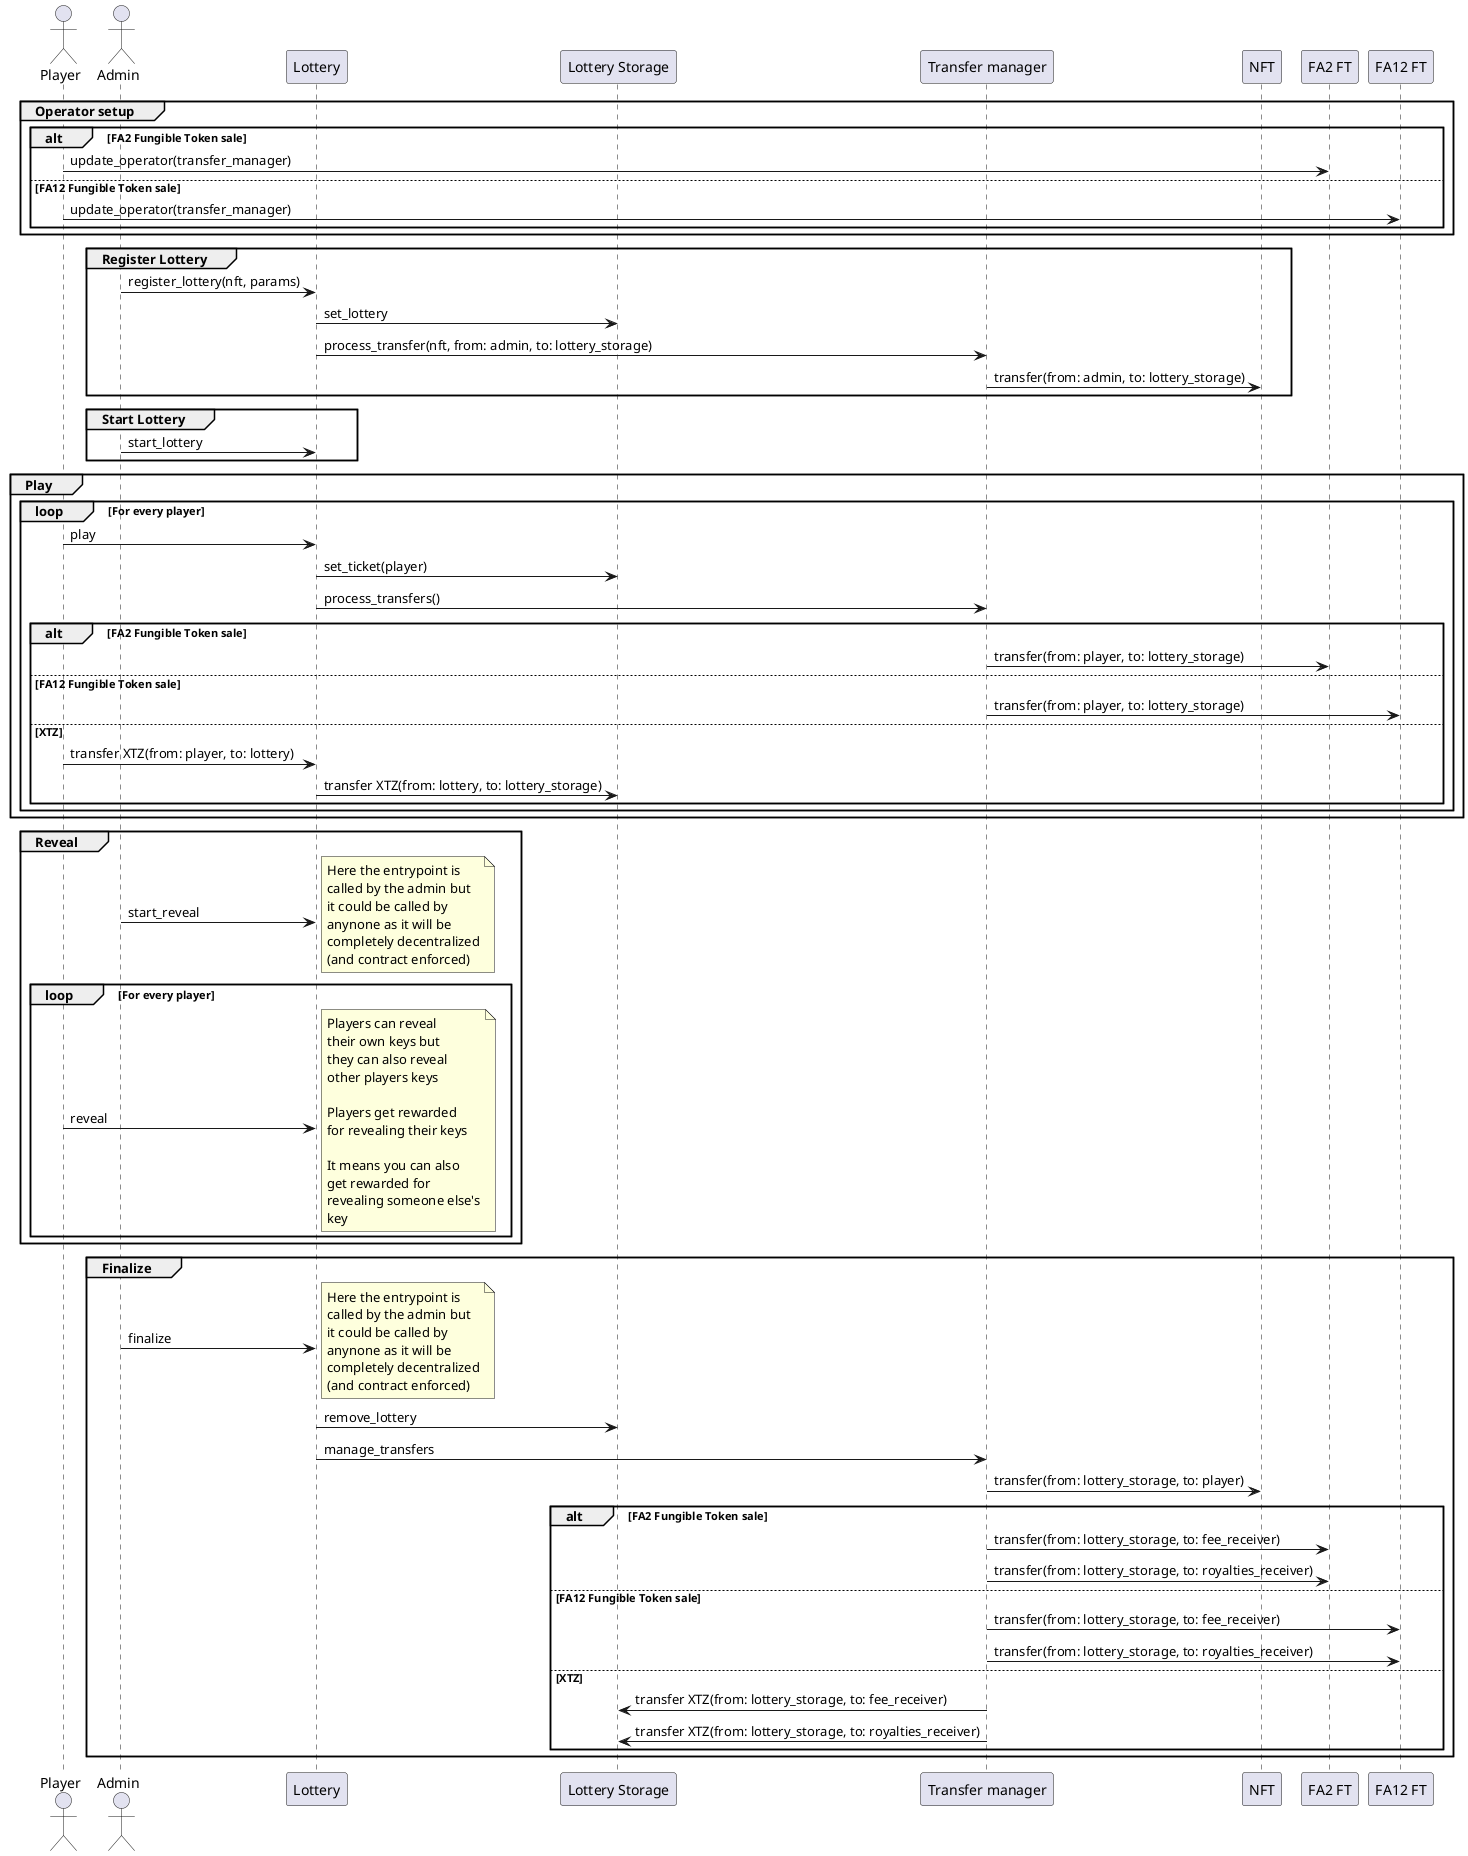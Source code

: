 @startuml
actor Player as player
actor Admin as admin

participant "Lottery" as lottery
participant "Lottery Storage" as lottery_storage
participant "Transfer manager" as transfer_manager
participant "NFT" as nft
participant "FA2 FT" as fa2_ft
participant "FA12 FT" as fa12_ft

group Operator setup
    alt FA2 Fungible Token sale
        player -> fa2_ft: update_operator(transfer_manager)
    else FA12 Fungible Token sale
        player -> fa12_ft: update_operator(transfer_manager)
    end
end

group Register Lottery
    admin -> lottery: register_lottery(nft, params)
    lottery -> lottery_storage: set_lottery
    lottery -> transfer_manager: process_transfer(nft, from: admin, to: lottery_storage)
    transfer_manager -> nft: transfer(from: admin, to: lottery_storage)
end

group Start Lottery
    admin -> lottery: start_lottery
end


group Play
    loop For every player
        player -> lottery: play
        lottery -> lottery_storage: set_ticket(player)
        lottery -> transfer_manager: process_transfers()
        alt FA2 Fungible Token sale
            transfer_manager -> fa2_ft: transfer(from: player, to: lottery_storage)
        else FA12 Fungible Token sale
            transfer_manager -> fa12_ft: transfer(from: player, to: lottery_storage)
        else XTZ
            player -> lottery: transfer XTZ(from: player, to: lottery)
            lottery -> lottery_storage: transfer XTZ(from: lottery, to: lottery_storage)
        end
    end
end

group Reveal
    admin -> lottery: start_reveal
    note right
        Here the entrypoint is
        called by the admin but
        it could be called by
        anynone as it will be
        completely decentralized
        (and contract enforced)
    end note
    loop For every player
        player -> lottery: reveal
        note right
            Players can reveal
            their own keys but
            they can also reveal
            other players keys

            Players get rewarded
            for revealing their keys

            It means you can also
            get rewarded for
            revealing someone else's
            key
        end note
    end
end

group Finalize
    admin -> lottery: finalize
    note right
        Here the entrypoint is
        called by the admin but
        it could be called by
        anynone as it will be
        completely decentralized
        (and contract enforced)
    end note
    lottery -> lottery_storage: remove_lottery
    lottery -> transfer_manager: manage_transfers
    transfer_manager -> nft: transfer(from: lottery_storage, to: player)
    alt FA2 Fungible Token sale
        transfer_manager -> fa2_ft: transfer(from: lottery_storage, to: fee_receiver)
        transfer_manager -> fa2_ft: transfer(from: lottery_storage, to: royalties_receiver)
    else FA12 Fungible Token sale
        transfer_manager -> fa12_ft: transfer(from: lottery_storage, to: fee_receiver)
        transfer_manager -> fa12_ft: transfer(from: lottery_storage, to: royalties_receiver)
    else XTZ
        transfer_manager -> lottery_storage: transfer XTZ(from: lottery_storage, to: fee_receiver)
        transfer_manager -> lottery_storage: transfer XTZ(from: lottery_storage, to: royalties_receiver)
    end
end
@enduml